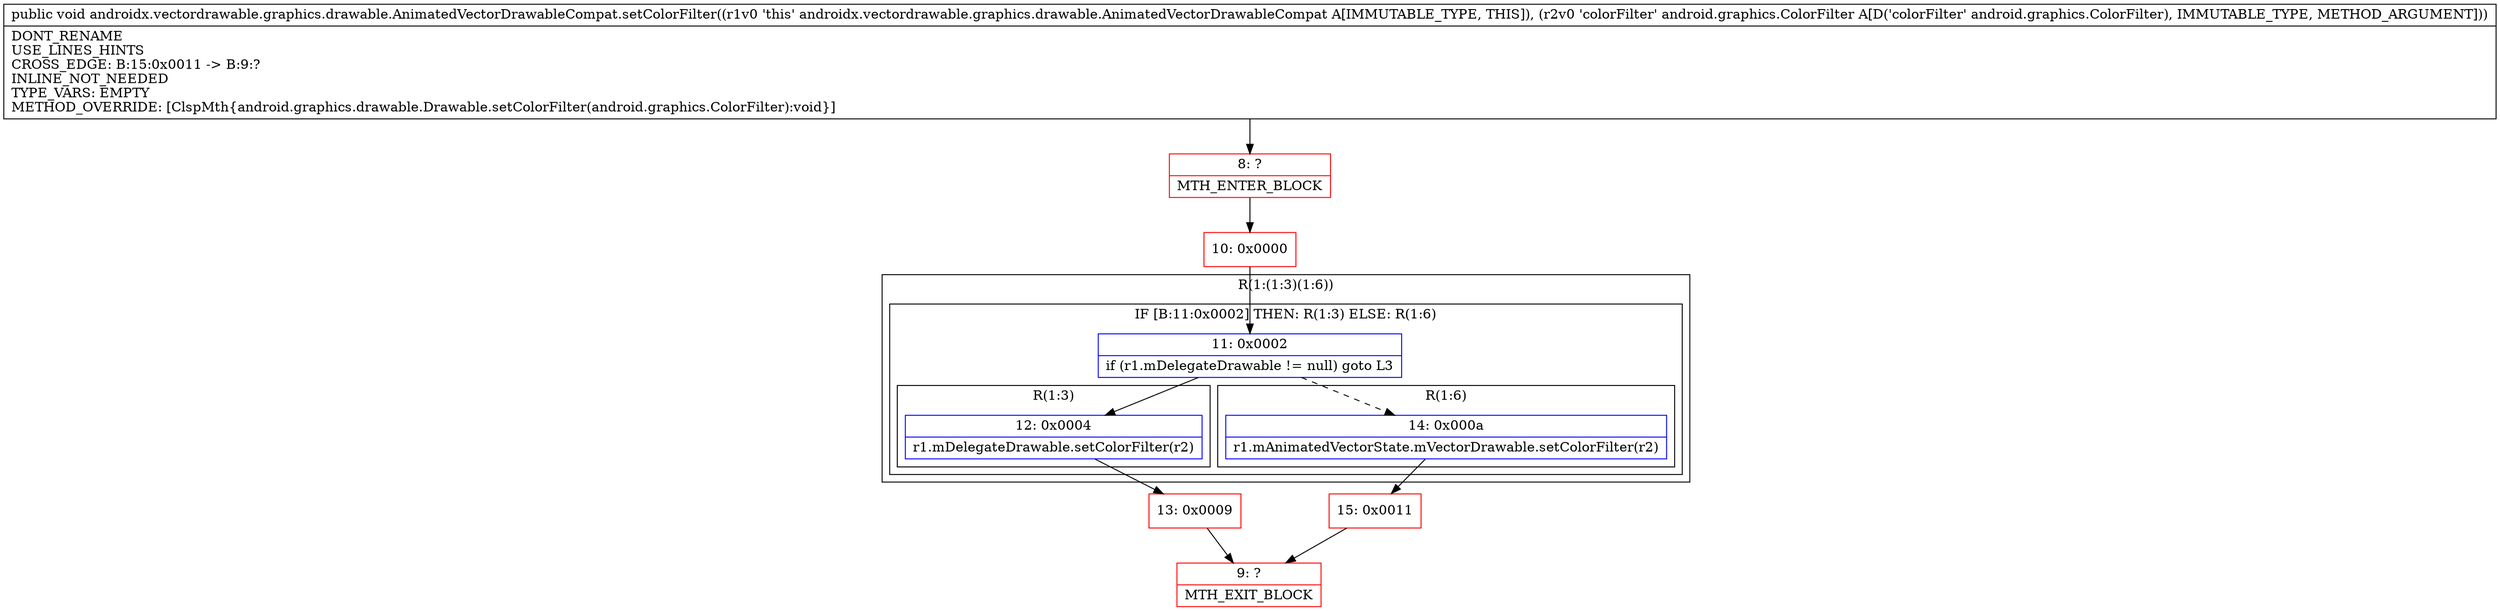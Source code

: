 digraph "CFG forandroidx.vectordrawable.graphics.drawable.AnimatedVectorDrawableCompat.setColorFilter(Landroid\/graphics\/ColorFilter;)V" {
subgraph cluster_Region_238505253 {
label = "R(1:(1:3)(1:6))";
node [shape=record,color=blue];
subgraph cluster_IfRegion_1243975884 {
label = "IF [B:11:0x0002] THEN: R(1:3) ELSE: R(1:6)";
node [shape=record,color=blue];
Node_11 [shape=record,label="{11\:\ 0x0002|if (r1.mDelegateDrawable != null) goto L3\l}"];
subgraph cluster_Region_587306142 {
label = "R(1:3)";
node [shape=record,color=blue];
Node_12 [shape=record,label="{12\:\ 0x0004|r1.mDelegateDrawable.setColorFilter(r2)\l}"];
}
subgraph cluster_Region_1381748139 {
label = "R(1:6)";
node [shape=record,color=blue];
Node_14 [shape=record,label="{14\:\ 0x000a|r1.mAnimatedVectorState.mVectorDrawable.setColorFilter(r2)\l}"];
}
}
}
Node_8 [shape=record,color=red,label="{8\:\ ?|MTH_ENTER_BLOCK\l}"];
Node_10 [shape=record,color=red,label="{10\:\ 0x0000}"];
Node_13 [shape=record,color=red,label="{13\:\ 0x0009}"];
Node_9 [shape=record,color=red,label="{9\:\ ?|MTH_EXIT_BLOCK\l}"];
Node_15 [shape=record,color=red,label="{15\:\ 0x0011}"];
MethodNode[shape=record,label="{public void androidx.vectordrawable.graphics.drawable.AnimatedVectorDrawableCompat.setColorFilter((r1v0 'this' androidx.vectordrawable.graphics.drawable.AnimatedVectorDrawableCompat A[IMMUTABLE_TYPE, THIS]), (r2v0 'colorFilter' android.graphics.ColorFilter A[D('colorFilter' android.graphics.ColorFilter), IMMUTABLE_TYPE, METHOD_ARGUMENT]))  | DONT_RENAME\lUSE_LINES_HINTS\lCROSS_EDGE: B:15:0x0011 \-\> B:9:?\lINLINE_NOT_NEEDED\lTYPE_VARS: EMPTY\lMETHOD_OVERRIDE: [ClspMth\{android.graphics.drawable.Drawable.setColorFilter(android.graphics.ColorFilter):void\}]\l}"];
MethodNode -> Node_8;Node_11 -> Node_12;
Node_11 -> Node_14[style=dashed];
Node_12 -> Node_13;
Node_14 -> Node_15;
Node_8 -> Node_10;
Node_10 -> Node_11;
Node_13 -> Node_9;
Node_15 -> Node_9;
}

